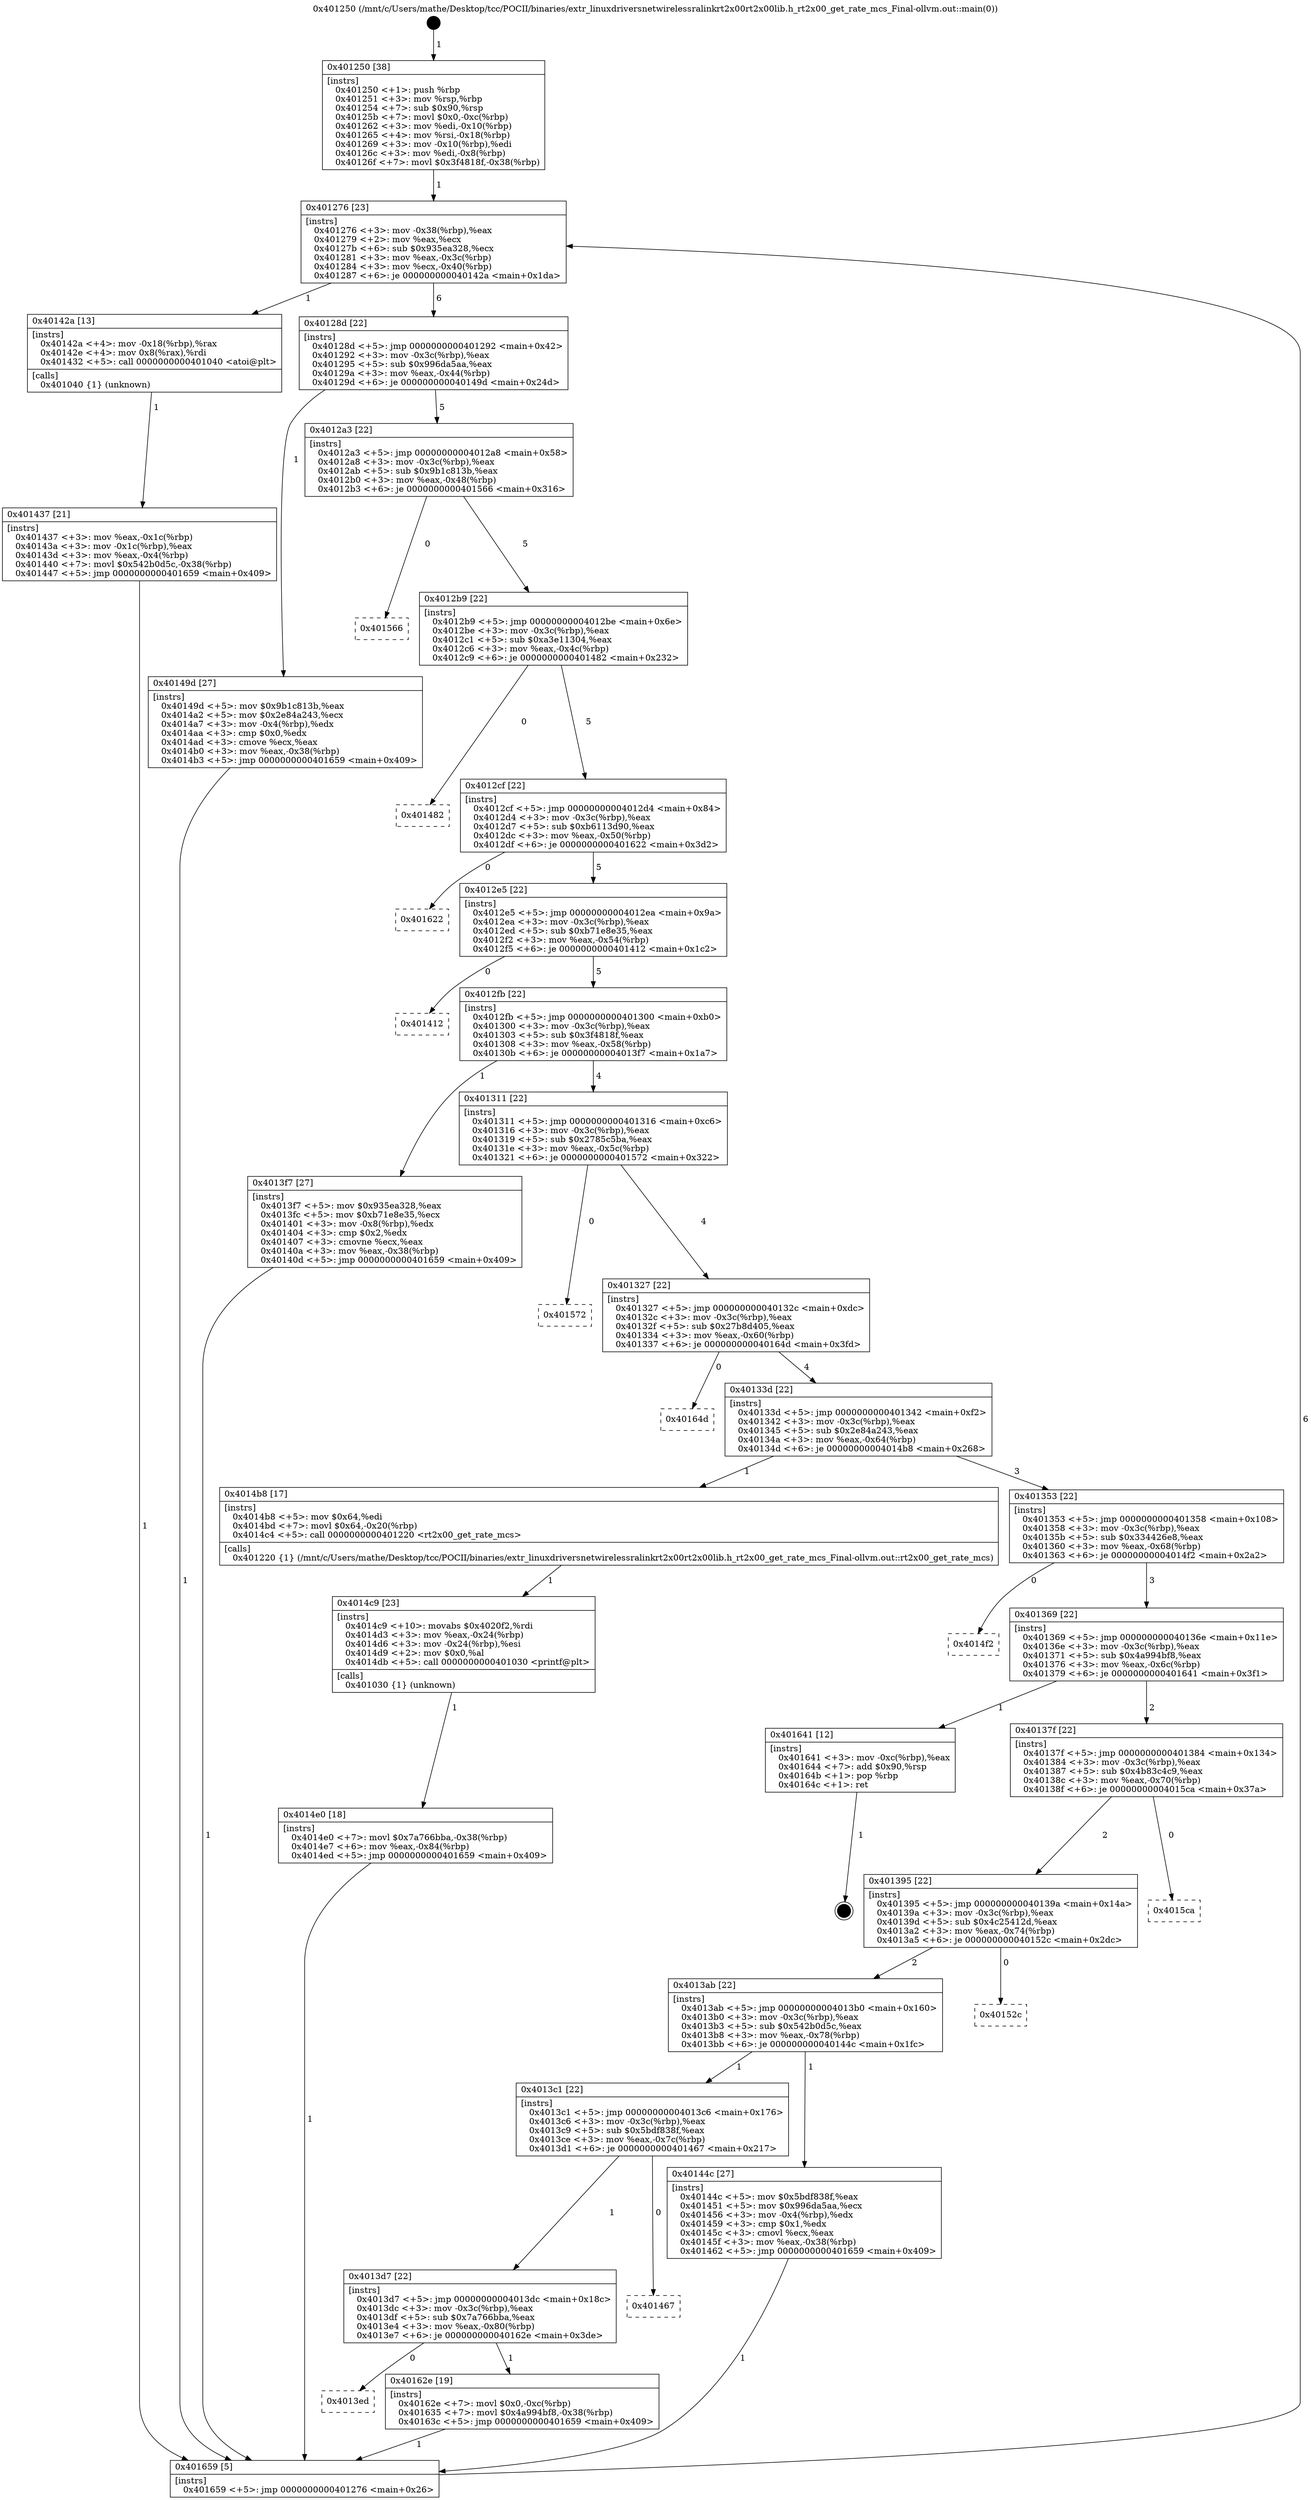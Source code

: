 digraph "0x401250" {
  label = "0x401250 (/mnt/c/Users/mathe/Desktop/tcc/POCII/binaries/extr_linuxdriversnetwirelessralinkrt2x00rt2x00lib.h_rt2x00_get_rate_mcs_Final-ollvm.out::main(0))"
  labelloc = "t"
  node[shape=record]

  Entry [label="",width=0.3,height=0.3,shape=circle,fillcolor=black,style=filled]
  "0x401276" [label="{
     0x401276 [23]\l
     | [instrs]\l
     &nbsp;&nbsp;0x401276 \<+3\>: mov -0x38(%rbp),%eax\l
     &nbsp;&nbsp;0x401279 \<+2\>: mov %eax,%ecx\l
     &nbsp;&nbsp;0x40127b \<+6\>: sub $0x935ea328,%ecx\l
     &nbsp;&nbsp;0x401281 \<+3\>: mov %eax,-0x3c(%rbp)\l
     &nbsp;&nbsp;0x401284 \<+3\>: mov %ecx,-0x40(%rbp)\l
     &nbsp;&nbsp;0x401287 \<+6\>: je 000000000040142a \<main+0x1da\>\l
  }"]
  "0x40142a" [label="{
     0x40142a [13]\l
     | [instrs]\l
     &nbsp;&nbsp;0x40142a \<+4\>: mov -0x18(%rbp),%rax\l
     &nbsp;&nbsp;0x40142e \<+4\>: mov 0x8(%rax),%rdi\l
     &nbsp;&nbsp;0x401432 \<+5\>: call 0000000000401040 \<atoi@plt\>\l
     | [calls]\l
     &nbsp;&nbsp;0x401040 \{1\} (unknown)\l
  }"]
  "0x40128d" [label="{
     0x40128d [22]\l
     | [instrs]\l
     &nbsp;&nbsp;0x40128d \<+5\>: jmp 0000000000401292 \<main+0x42\>\l
     &nbsp;&nbsp;0x401292 \<+3\>: mov -0x3c(%rbp),%eax\l
     &nbsp;&nbsp;0x401295 \<+5\>: sub $0x996da5aa,%eax\l
     &nbsp;&nbsp;0x40129a \<+3\>: mov %eax,-0x44(%rbp)\l
     &nbsp;&nbsp;0x40129d \<+6\>: je 000000000040149d \<main+0x24d\>\l
  }"]
  Exit [label="",width=0.3,height=0.3,shape=circle,fillcolor=black,style=filled,peripheries=2]
  "0x40149d" [label="{
     0x40149d [27]\l
     | [instrs]\l
     &nbsp;&nbsp;0x40149d \<+5\>: mov $0x9b1c813b,%eax\l
     &nbsp;&nbsp;0x4014a2 \<+5\>: mov $0x2e84a243,%ecx\l
     &nbsp;&nbsp;0x4014a7 \<+3\>: mov -0x4(%rbp),%edx\l
     &nbsp;&nbsp;0x4014aa \<+3\>: cmp $0x0,%edx\l
     &nbsp;&nbsp;0x4014ad \<+3\>: cmove %ecx,%eax\l
     &nbsp;&nbsp;0x4014b0 \<+3\>: mov %eax,-0x38(%rbp)\l
     &nbsp;&nbsp;0x4014b3 \<+5\>: jmp 0000000000401659 \<main+0x409\>\l
  }"]
  "0x4012a3" [label="{
     0x4012a3 [22]\l
     | [instrs]\l
     &nbsp;&nbsp;0x4012a3 \<+5\>: jmp 00000000004012a8 \<main+0x58\>\l
     &nbsp;&nbsp;0x4012a8 \<+3\>: mov -0x3c(%rbp),%eax\l
     &nbsp;&nbsp;0x4012ab \<+5\>: sub $0x9b1c813b,%eax\l
     &nbsp;&nbsp;0x4012b0 \<+3\>: mov %eax,-0x48(%rbp)\l
     &nbsp;&nbsp;0x4012b3 \<+6\>: je 0000000000401566 \<main+0x316\>\l
  }"]
  "0x4013ed" [label="{
     0x4013ed\l
  }", style=dashed]
  "0x401566" [label="{
     0x401566\l
  }", style=dashed]
  "0x4012b9" [label="{
     0x4012b9 [22]\l
     | [instrs]\l
     &nbsp;&nbsp;0x4012b9 \<+5\>: jmp 00000000004012be \<main+0x6e\>\l
     &nbsp;&nbsp;0x4012be \<+3\>: mov -0x3c(%rbp),%eax\l
     &nbsp;&nbsp;0x4012c1 \<+5\>: sub $0xa3e11304,%eax\l
     &nbsp;&nbsp;0x4012c6 \<+3\>: mov %eax,-0x4c(%rbp)\l
     &nbsp;&nbsp;0x4012c9 \<+6\>: je 0000000000401482 \<main+0x232\>\l
  }"]
  "0x40162e" [label="{
     0x40162e [19]\l
     | [instrs]\l
     &nbsp;&nbsp;0x40162e \<+7\>: movl $0x0,-0xc(%rbp)\l
     &nbsp;&nbsp;0x401635 \<+7\>: movl $0x4a994bf8,-0x38(%rbp)\l
     &nbsp;&nbsp;0x40163c \<+5\>: jmp 0000000000401659 \<main+0x409\>\l
  }"]
  "0x401482" [label="{
     0x401482\l
  }", style=dashed]
  "0x4012cf" [label="{
     0x4012cf [22]\l
     | [instrs]\l
     &nbsp;&nbsp;0x4012cf \<+5\>: jmp 00000000004012d4 \<main+0x84\>\l
     &nbsp;&nbsp;0x4012d4 \<+3\>: mov -0x3c(%rbp),%eax\l
     &nbsp;&nbsp;0x4012d7 \<+5\>: sub $0xb6113d90,%eax\l
     &nbsp;&nbsp;0x4012dc \<+3\>: mov %eax,-0x50(%rbp)\l
     &nbsp;&nbsp;0x4012df \<+6\>: je 0000000000401622 \<main+0x3d2\>\l
  }"]
  "0x4013d7" [label="{
     0x4013d7 [22]\l
     | [instrs]\l
     &nbsp;&nbsp;0x4013d7 \<+5\>: jmp 00000000004013dc \<main+0x18c\>\l
     &nbsp;&nbsp;0x4013dc \<+3\>: mov -0x3c(%rbp),%eax\l
     &nbsp;&nbsp;0x4013df \<+5\>: sub $0x7a766bba,%eax\l
     &nbsp;&nbsp;0x4013e4 \<+3\>: mov %eax,-0x80(%rbp)\l
     &nbsp;&nbsp;0x4013e7 \<+6\>: je 000000000040162e \<main+0x3de\>\l
  }"]
  "0x401622" [label="{
     0x401622\l
  }", style=dashed]
  "0x4012e5" [label="{
     0x4012e5 [22]\l
     | [instrs]\l
     &nbsp;&nbsp;0x4012e5 \<+5\>: jmp 00000000004012ea \<main+0x9a\>\l
     &nbsp;&nbsp;0x4012ea \<+3\>: mov -0x3c(%rbp),%eax\l
     &nbsp;&nbsp;0x4012ed \<+5\>: sub $0xb71e8e35,%eax\l
     &nbsp;&nbsp;0x4012f2 \<+3\>: mov %eax,-0x54(%rbp)\l
     &nbsp;&nbsp;0x4012f5 \<+6\>: je 0000000000401412 \<main+0x1c2\>\l
  }"]
  "0x401467" [label="{
     0x401467\l
  }", style=dashed]
  "0x401412" [label="{
     0x401412\l
  }", style=dashed]
  "0x4012fb" [label="{
     0x4012fb [22]\l
     | [instrs]\l
     &nbsp;&nbsp;0x4012fb \<+5\>: jmp 0000000000401300 \<main+0xb0\>\l
     &nbsp;&nbsp;0x401300 \<+3\>: mov -0x3c(%rbp),%eax\l
     &nbsp;&nbsp;0x401303 \<+5\>: sub $0x3f4818f,%eax\l
     &nbsp;&nbsp;0x401308 \<+3\>: mov %eax,-0x58(%rbp)\l
     &nbsp;&nbsp;0x40130b \<+6\>: je 00000000004013f7 \<main+0x1a7\>\l
  }"]
  "0x4014e0" [label="{
     0x4014e0 [18]\l
     | [instrs]\l
     &nbsp;&nbsp;0x4014e0 \<+7\>: movl $0x7a766bba,-0x38(%rbp)\l
     &nbsp;&nbsp;0x4014e7 \<+6\>: mov %eax,-0x84(%rbp)\l
     &nbsp;&nbsp;0x4014ed \<+5\>: jmp 0000000000401659 \<main+0x409\>\l
  }"]
  "0x4013f7" [label="{
     0x4013f7 [27]\l
     | [instrs]\l
     &nbsp;&nbsp;0x4013f7 \<+5\>: mov $0x935ea328,%eax\l
     &nbsp;&nbsp;0x4013fc \<+5\>: mov $0xb71e8e35,%ecx\l
     &nbsp;&nbsp;0x401401 \<+3\>: mov -0x8(%rbp),%edx\l
     &nbsp;&nbsp;0x401404 \<+3\>: cmp $0x2,%edx\l
     &nbsp;&nbsp;0x401407 \<+3\>: cmovne %ecx,%eax\l
     &nbsp;&nbsp;0x40140a \<+3\>: mov %eax,-0x38(%rbp)\l
     &nbsp;&nbsp;0x40140d \<+5\>: jmp 0000000000401659 \<main+0x409\>\l
  }"]
  "0x401311" [label="{
     0x401311 [22]\l
     | [instrs]\l
     &nbsp;&nbsp;0x401311 \<+5\>: jmp 0000000000401316 \<main+0xc6\>\l
     &nbsp;&nbsp;0x401316 \<+3\>: mov -0x3c(%rbp),%eax\l
     &nbsp;&nbsp;0x401319 \<+5\>: sub $0x2785c5ba,%eax\l
     &nbsp;&nbsp;0x40131e \<+3\>: mov %eax,-0x5c(%rbp)\l
     &nbsp;&nbsp;0x401321 \<+6\>: je 0000000000401572 \<main+0x322\>\l
  }"]
  "0x401659" [label="{
     0x401659 [5]\l
     | [instrs]\l
     &nbsp;&nbsp;0x401659 \<+5\>: jmp 0000000000401276 \<main+0x26\>\l
  }"]
  "0x401250" [label="{
     0x401250 [38]\l
     | [instrs]\l
     &nbsp;&nbsp;0x401250 \<+1\>: push %rbp\l
     &nbsp;&nbsp;0x401251 \<+3\>: mov %rsp,%rbp\l
     &nbsp;&nbsp;0x401254 \<+7\>: sub $0x90,%rsp\l
     &nbsp;&nbsp;0x40125b \<+7\>: movl $0x0,-0xc(%rbp)\l
     &nbsp;&nbsp;0x401262 \<+3\>: mov %edi,-0x10(%rbp)\l
     &nbsp;&nbsp;0x401265 \<+4\>: mov %rsi,-0x18(%rbp)\l
     &nbsp;&nbsp;0x401269 \<+3\>: mov -0x10(%rbp),%edi\l
     &nbsp;&nbsp;0x40126c \<+3\>: mov %edi,-0x8(%rbp)\l
     &nbsp;&nbsp;0x40126f \<+7\>: movl $0x3f4818f,-0x38(%rbp)\l
  }"]
  "0x401437" [label="{
     0x401437 [21]\l
     | [instrs]\l
     &nbsp;&nbsp;0x401437 \<+3\>: mov %eax,-0x1c(%rbp)\l
     &nbsp;&nbsp;0x40143a \<+3\>: mov -0x1c(%rbp),%eax\l
     &nbsp;&nbsp;0x40143d \<+3\>: mov %eax,-0x4(%rbp)\l
     &nbsp;&nbsp;0x401440 \<+7\>: movl $0x542b0d5c,-0x38(%rbp)\l
     &nbsp;&nbsp;0x401447 \<+5\>: jmp 0000000000401659 \<main+0x409\>\l
  }"]
  "0x4014c9" [label="{
     0x4014c9 [23]\l
     | [instrs]\l
     &nbsp;&nbsp;0x4014c9 \<+10\>: movabs $0x4020f2,%rdi\l
     &nbsp;&nbsp;0x4014d3 \<+3\>: mov %eax,-0x24(%rbp)\l
     &nbsp;&nbsp;0x4014d6 \<+3\>: mov -0x24(%rbp),%esi\l
     &nbsp;&nbsp;0x4014d9 \<+2\>: mov $0x0,%al\l
     &nbsp;&nbsp;0x4014db \<+5\>: call 0000000000401030 \<printf@plt\>\l
     | [calls]\l
     &nbsp;&nbsp;0x401030 \{1\} (unknown)\l
  }"]
  "0x401572" [label="{
     0x401572\l
  }", style=dashed]
  "0x401327" [label="{
     0x401327 [22]\l
     | [instrs]\l
     &nbsp;&nbsp;0x401327 \<+5\>: jmp 000000000040132c \<main+0xdc\>\l
     &nbsp;&nbsp;0x40132c \<+3\>: mov -0x3c(%rbp),%eax\l
     &nbsp;&nbsp;0x40132f \<+5\>: sub $0x27b8d405,%eax\l
     &nbsp;&nbsp;0x401334 \<+3\>: mov %eax,-0x60(%rbp)\l
     &nbsp;&nbsp;0x401337 \<+6\>: je 000000000040164d \<main+0x3fd\>\l
  }"]
  "0x4013c1" [label="{
     0x4013c1 [22]\l
     | [instrs]\l
     &nbsp;&nbsp;0x4013c1 \<+5\>: jmp 00000000004013c6 \<main+0x176\>\l
     &nbsp;&nbsp;0x4013c6 \<+3\>: mov -0x3c(%rbp),%eax\l
     &nbsp;&nbsp;0x4013c9 \<+5\>: sub $0x5bdf838f,%eax\l
     &nbsp;&nbsp;0x4013ce \<+3\>: mov %eax,-0x7c(%rbp)\l
     &nbsp;&nbsp;0x4013d1 \<+6\>: je 0000000000401467 \<main+0x217\>\l
  }"]
  "0x40164d" [label="{
     0x40164d\l
  }", style=dashed]
  "0x40133d" [label="{
     0x40133d [22]\l
     | [instrs]\l
     &nbsp;&nbsp;0x40133d \<+5\>: jmp 0000000000401342 \<main+0xf2\>\l
     &nbsp;&nbsp;0x401342 \<+3\>: mov -0x3c(%rbp),%eax\l
     &nbsp;&nbsp;0x401345 \<+5\>: sub $0x2e84a243,%eax\l
     &nbsp;&nbsp;0x40134a \<+3\>: mov %eax,-0x64(%rbp)\l
     &nbsp;&nbsp;0x40134d \<+6\>: je 00000000004014b8 \<main+0x268\>\l
  }"]
  "0x40144c" [label="{
     0x40144c [27]\l
     | [instrs]\l
     &nbsp;&nbsp;0x40144c \<+5\>: mov $0x5bdf838f,%eax\l
     &nbsp;&nbsp;0x401451 \<+5\>: mov $0x996da5aa,%ecx\l
     &nbsp;&nbsp;0x401456 \<+3\>: mov -0x4(%rbp),%edx\l
     &nbsp;&nbsp;0x401459 \<+3\>: cmp $0x1,%edx\l
     &nbsp;&nbsp;0x40145c \<+3\>: cmovl %ecx,%eax\l
     &nbsp;&nbsp;0x40145f \<+3\>: mov %eax,-0x38(%rbp)\l
     &nbsp;&nbsp;0x401462 \<+5\>: jmp 0000000000401659 \<main+0x409\>\l
  }"]
  "0x4014b8" [label="{
     0x4014b8 [17]\l
     | [instrs]\l
     &nbsp;&nbsp;0x4014b8 \<+5\>: mov $0x64,%edi\l
     &nbsp;&nbsp;0x4014bd \<+7\>: movl $0x64,-0x20(%rbp)\l
     &nbsp;&nbsp;0x4014c4 \<+5\>: call 0000000000401220 \<rt2x00_get_rate_mcs\>\l
     | [calls]\l
     &nbsp;&nbsp;0x401220 \{1\} (/mnt/c/Users/mathe/Desktop/tcc/POCII/binaries/extr_linuxdriversnetwirelessralinkrt2x00rt2x00lib.h_rt2x00_get_rate_mcs_Final-ollvm.out::rt2x00_get_rate_mcs)\l
  }"]
  "0x401353" [label="{
     0x401353 [22]\l
     | [instrs]\l
     &nbsp;&nbsp;0x401353 \<+5\>: jmp 0000000000401358 \<main+0x108\>\l
     &nbsp;&nbsp;0x401358 \<+3\>: mov -0x3c(%rbp),%eax\l
     &nbsp;&nbsp;0x40135b \<+5\>: sub $0x334426e8,%eax\l
     &nbsp;&nbsp;0x401360 \<+3\>: mov %eax,-0x68(%rbp)\l
     &nbsp;&nbsp;0x401363 \<+6\>: je 00000000004014f2 \<main+0x2a2\>\l
  }"]
  "0x4013ab" [label="{
     0x4013ab [22]\l
     | [instrs]\l
     &nbsp;&nbsp;0x4013ab \<+5\>: jmp 00000000004013b0 \<main+0x160\>\l
     &nbsp;&nbsp;0x4013b0 \<+3\>: mov -0x3c(%rbp),%eax\l
     &nbsp;&nbsp;0x4013b3 \<+5\>: sub $0x542b0d5c,%eax\l
     &nbsp;&nbsp;0x4013b8 \<+3\>: mov %eax,-0x78(%rbp)\l
     &nbsp;&nbsp;0x4013bb \<+6\>: je 000000000040144c \<main+0x1fc\>\l
  }"]
  "0x4014f2" [label="{
     0x4014f2\l
  }", style=dashed]
  "0x401369" [label="{
     0x401369 [22]\l
     | [instrs]\l
     &nbsp;&nbsp;0x401369 \<+5\>: jmp 000000000040136e \<main+0x11e\>\l
     &nbsp;&nbsp;0x40136e \<+3\>: mov -0x3c(%rbp),%eax\l
     &nbsp;&nbsp;0x401371 \<+5\>: sub $0x4a994bf8,%eax\l
     &nbsp;&nbsp;0x401376 \<+3\>: mov %eax,-0x6c(%rbp)\l
     &nbsp;&nbsp;0x401379 \<+6\>: je 0000000000401641 \<main+0x3f1\>\l
  }"]
  "0x40152c" [label="{
     0x40152c\l
  }", style=dashed]
  "0x401641" [label="{
     0x401641 [12]\l
     | [instrs]\l
     &nbsp;&nbsp;0x401641 \<+3\>: mov -0xc(%rbp),%eax\l
     &nbsp;&nbsp;0x401644 \<+7\>: add $0x90,%rsp\l
     &nbsp;&nbsp;0x40164b \<+1\>: pop %rbp\l
     &nbsp;&nbsp;0x40164c \<+1\>: ret\l
  }"]
  "0x40137f" [label="{
     0x40137f [22]\l
     | [instrs]\l
     &nbsp;&nbsp;0x40137f \<+5\>: jmp 0000000000401384 \<main+0x134\>\l
     &nbsp;&nbsp;0x401384 \<+3\>: mov -0x3c(%rbp),%eax\l
     &nbsp;&nbsp;0x401387 \<+5\>: sub $0x4b83c4c9,%eax\l
     &nbsp;&nbsp;0x40138c \<+3\>: mov %eax,-0x70(%rbp)\l
     &nbsp;&nbsp;0x40138f \<+6\>: je 00000000004015ca \<main+0x37a\>\l
  }"]
  "0x401395" [label="{
     0x401395 [22]\l
     | [instrs]\l
     &nbsp;&nbsp;0x401395 \<+5\>: jmp 000000000040139a \<main+0x14a\>\l
     &nbsp;&nbsp;0x40139a \<+3\>: mov -0x3c(%rbp),%eax\l
     &nbsp;&nbsp;0x40139d \<+5\>: sub $0x4c25412d,%eax\l
     &nbsp;&nbsp;0x4013a2 \<+3\>: mov %eax,-0x74(%rbp)\l
     &nbsp;&nbsp;0x4013a5 \<+6\>: je 000000000040152c \<main+0x2dc\>\l
  }"]
  "0x4015ca" [label="{
     0x4015ca\l
  }", style=dashed]
  Entry -> "0x401250" [label=" 1"]
  "0x401276" -> "0x40142a" [label=" 1"]
  "0x401276" -> "0x40128d" [label=" 6"]
  "0x401641" -> Exit [label=" 1"]
  "0x40128d" -> "0x40149d" [label=" 1"]
  "0x40128d" -> "0x4012a3" [label=" 5"]
  "0x40162e" -> "0x401659" [label=" 1"]
  "0x4012a3" -> "0x401566" [label=" 0"]
  "0x4012a3" -> "0x4012b9" [label=" 5"]
  "0x4013d7" -> "0x4013ed" [label=" 0"]
  "0x4012b9" -> "0x401482" [label=" 0"]
  "0x4012b9" -> "0x4012cf" [label=" 5"]
  "0x4013d7" -> "0x40162e" [label=" 1"]
  "0x4012cf" -> "0x401622" [label=" 0"]
  "0x4012cf" -> "0x4012e5" [label=" 5"]
  "0x4013c1" -> "0x4013d7" [label=" 1"]
  "0x4012e5" -> "0x401412" [label=" 0"]
  "0x4012e5" -> "0x4012fb" [label=" 5"]
  "0x4013c1" -> "0x401467" [label=" 0"]
  "0x4012fb" -> "0x4013f7" [label=" 1"]
  "0x4012fb" -> "0x401311" [label=" 4"]
  "0x4013f7" -> "0x401659" [label=" 1"]
  "0x401250" -> "0x401276" [label=" 1"]
  "0x401659" -> "0x401276" [label=" 6"]
  "0x40142a" -> "0x401437" [label=" 1"]
  "0x401437" -> "0x401659" [label=" 1"]
  "0x4014e0" -> "0x401659" [label=" 1"]
  "0x401311" -> "0x401572" [label=" 0"]
  "0x401311" -> "0x401327" [label=" 4"]
  "0x4014c9" -> "0x4014e0" [label=" 1"]
  "0x401327" -> "0x40164d" [label=" 0"]
  "0x401327" -> "0x40133d" [label=" 4"]
  "0x4014b8" -> "0x4014c9" [label=" 1"]
  "0x40133d" -> "0x4014b8" [label=" 1"]
  "0x40133d" -> "0x401353" [label=" 3"]
  "0x40149d" -> "0x401659" [label=" 1"]
  "0x401353" -> "0x4014f2" [label=" 0"]
  "0x401353" -> "0x401369" [label=" 3"]
  "0x4013ab" -> "0x4013c1" [label=" 1"]
  "0x401369" -> "0x401641" [label=" 1"]
  "0x401369" -> "0x40137f" [label=" 2"]
  "0x4013ab" -> "0x40144c" [label=" 1"]
  "0x40137f" -> "0x4015ca" [label=" 0"]
  "0x40137f" -> "0x401395" [label=" 2"]
  "0x40144c" -> "0x401659" [label=" 1"]
  "0x401395" -> "0x40152c" [label=" 0"]
  "0x401395" -> "0x4013ab" [label=" 2"]
}
